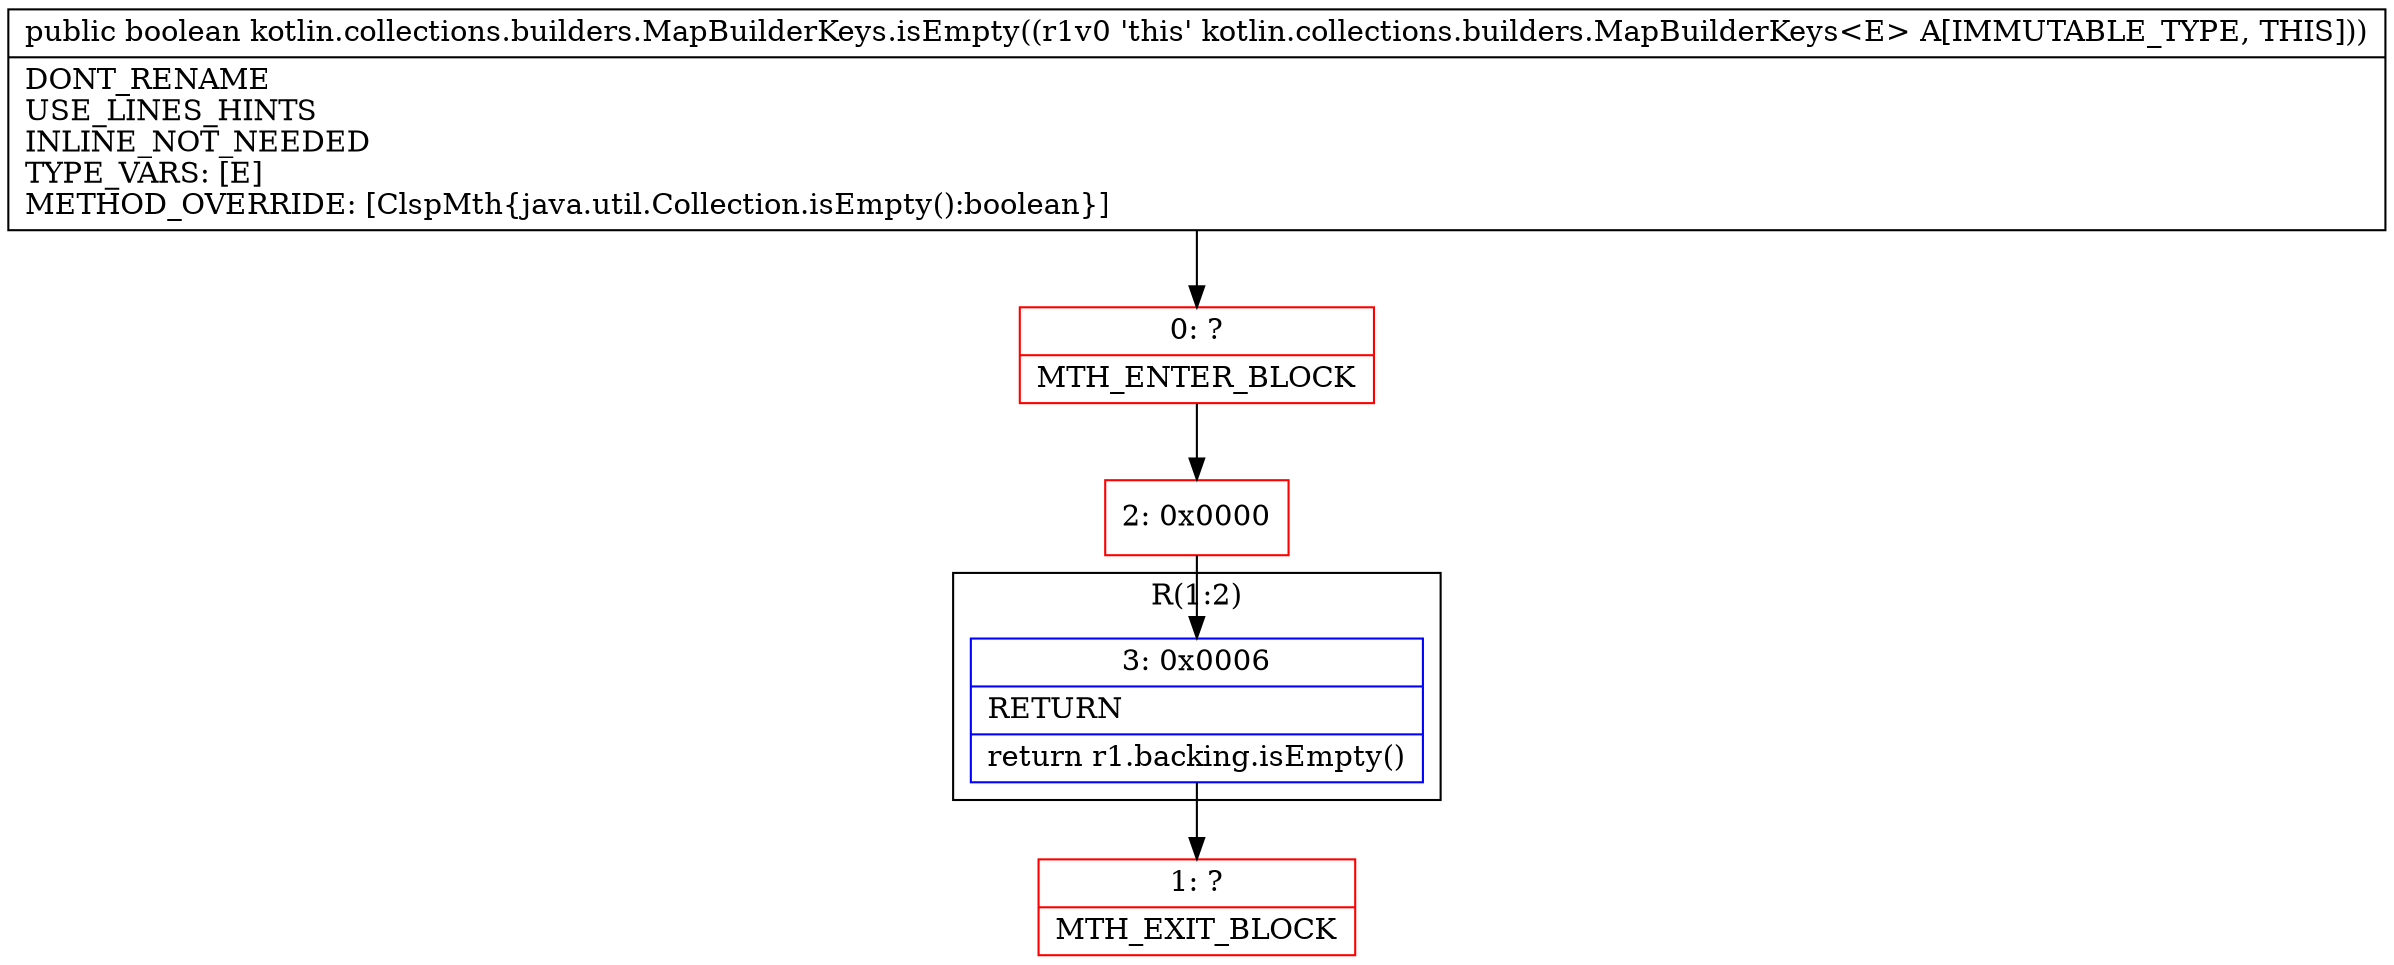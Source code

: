 digraph "CFG forkotlin.collections.builders.MapBuilderKeys.isEmpty()Z" {
subgraph cluster_Region_585367203 {
label = "R(1:2)";
node [shape=record,color=blue];
Node_3 [shape=record,label="{3\:\ 0x0006|RETURN\l|return r1.backing.isEmpty()\l}"];
}
Node_0 [shape=record,color=red,label="{0\:\ ?|MTH_ENTER_BLOCK\l}"];
Node_2 [shape=record,color=red,label="{2\:\ 0x0000}"];
Node_1 [shape=record,color=red,label="{1\:\ ?|MTH_EXIT_BLOCK\l}"];
MethodNode[shape=record,label="{public boolean kotlin.collections.builders.MapBuilderKeys.isEmpty((r1v0 'this' kotlin.collections.builders.MapBuilderKeys\<E\> A[IMMUTABLE_TYPE, THIS]))  | DONT_RENAME\lUSE_LINES_HINTS\lINLINE_NOT_NEEDED\lTYPE_VARS: [E]\lMETHOD_OVERRIDE: [ClspMth\{java.util.Collection.isEmpty():boolean\}]\l}"];
MethodNode -> Node_0;Node_3 -> Node_1;
Node_0 -> Node_2;
Node_2 -> Node_3;
}

